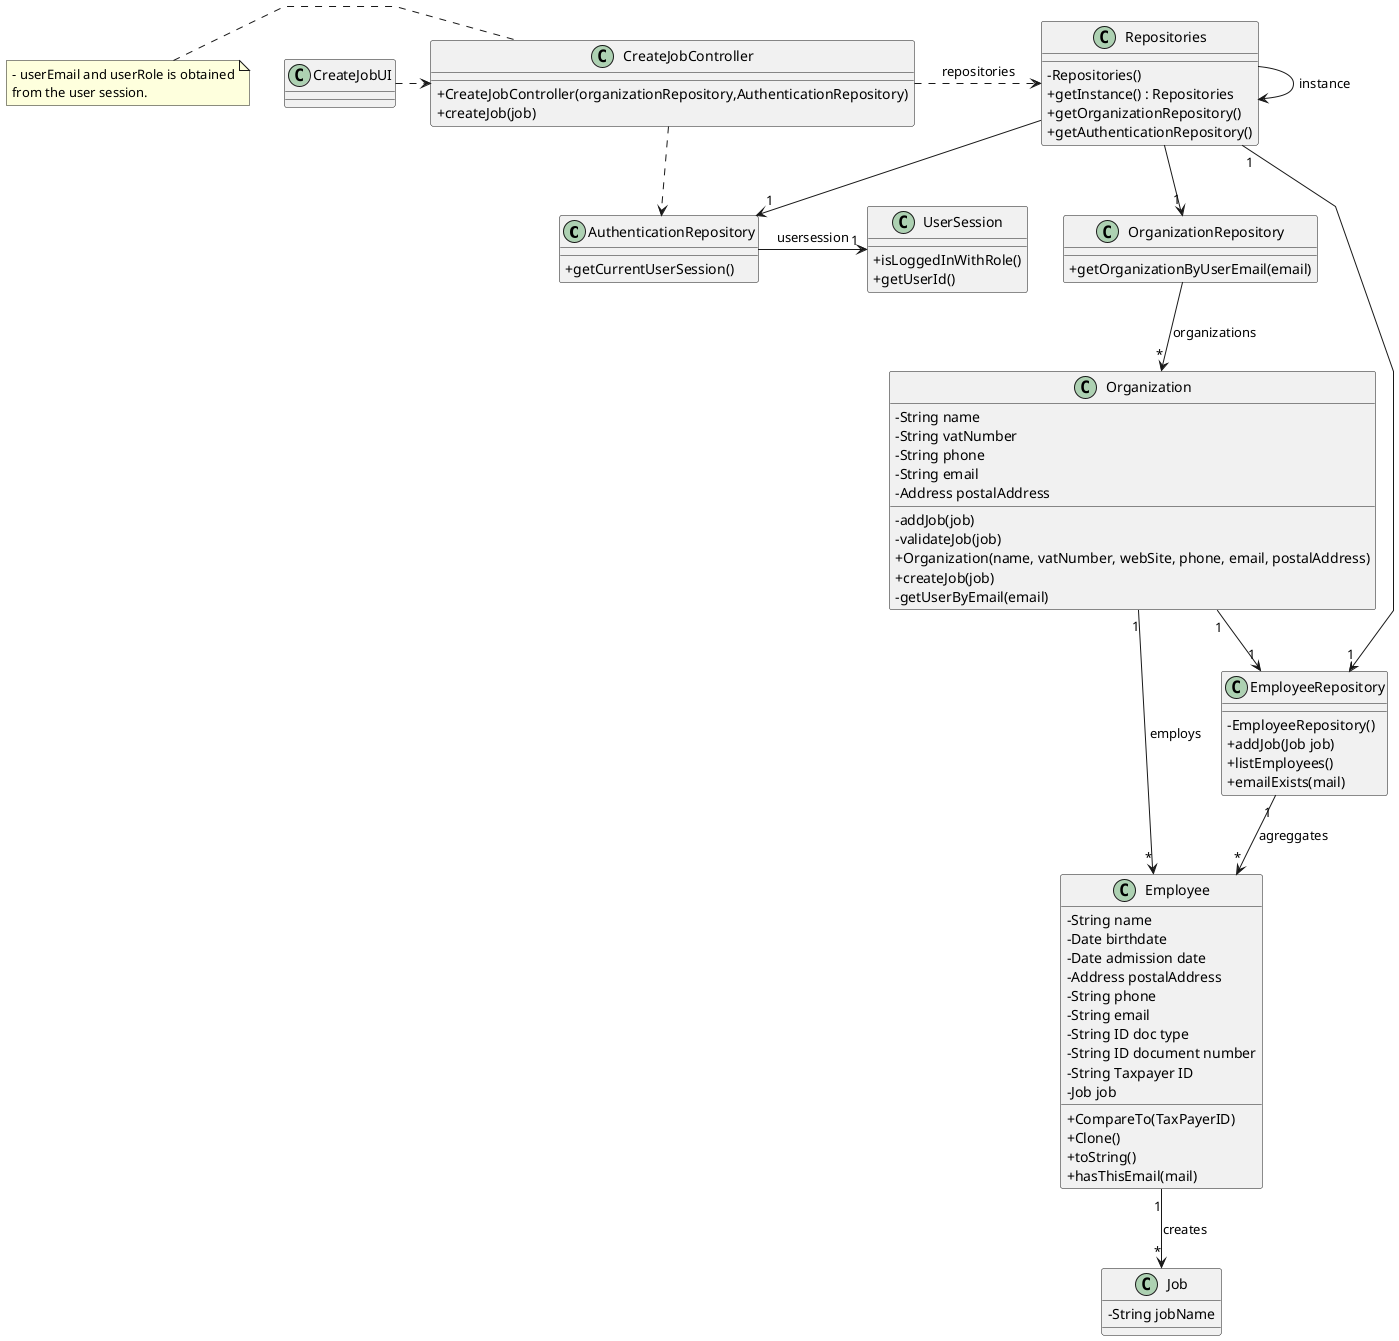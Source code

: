 @startuml
'skinparam monochrome true
skinparam packageStyle rectangle
skinparam shadowing false
skinparam linetype polyline
'skinparam linetype orto

skinparam classAttributeIconSize 0

'left to right direction

class AuthenticationRepository
{
    + getCurrentUserSession()
}

class UserSession
{
    + isLoggedInWithRole()
    + getUserId()
}



class Job {
    - String jobName
}



class Organization {
    - String name
    - String vatNumber
    - String phone
    - String email
    - Address postalAddress
    - addJob(job)
    - validateJob(job)
    + Organization(name, vatNumber, webSite, phone, email, postalAddress)
    + createJob(job)
    - getUserByEmail(email)

}


class OrganizationRepository {
    + getOrganizationByUserEmail(email)
}

class Repositories {
    - Repositories()
    + getInstance() : Repositories
    + getOrganizationRepository()
    + getAuthenticationRepository()
}
class Employee {
    - String name
    - Date birthdate
    - Date admission date
    - Address postalAddress
    - String phone
    - String email
    - String ID doc type
    - String ID document number
    - String Taxpayer ID
    - Job job
    + CompareTo(TaxPayerID)
    + Clone()
    + toString()
    + hasThisEmail(mail)
}

class EmployeeRepository{
    -EmployeeRepository()
    +addJob(Job job)
    +listEmployees()
    +emailExists(mail)
}

class CreateJobController {
    + CreateJobController(organizationRepository,AuthenticationRepository)
    + createJob(job)

}

note left of CreateJobController
    - userEmail and userRole is obtained
    from the user session.
end note


class CreateJobUI {
}

Repositories -> Repositories : instance
CreateJobUI .> CreateJobController
CreateJobController .> Repositories : repositories
Repositories --> "1" OrganizationRepository
OrganizationRepository --> "*" Organization : organizations
AuthenticationRepository -> "1" UserSession : usersession
Repositories --> "1" AuthenticationRepository
Employee "1" --> "*" Job : creates
Repositories "1" --> "1" EmployeeRepository
Organization "1" --> "*" Employee : employs
EmployeeRepository "1" --> "*" Employee : agreggates
CreateJobController .> AuthenticationRepository
Organization "1" --> "1" EmployeeRepository



@enduml
